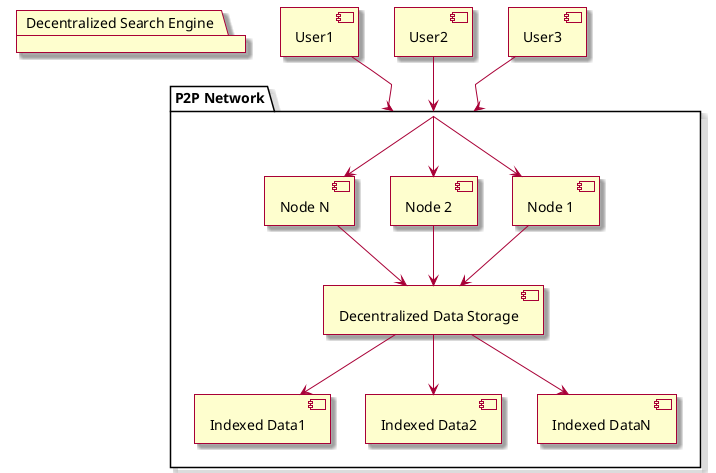 @startuml Decentralized

skin rose
  [User1] -down-> [P2P Network]
  [User2] -down-> [P2P Network]
  [User3] -down-> [P2P Network]

package "Decentralized Search Engine" {


package "P2P Network" {
 [P2P Network] -down-> [Node 1]
  [P2P Network] -down-> [Node 2]
   [P2P Network] -down-> [Node N]

[Node 1] -down-> [Decentralized Data Storage]
[Node 2] -down-> [Decentralized Data Storage]
[Node N] -down-> [Decentralized Data Storage]
  [Decentralized Data Storage] --> [Indexed Data1]
  [Decentralized Data Storage] --> [Indexed Data2]
  [Decentralized Data Storage] --> [Indexed DataN]
} 
}
@enduml